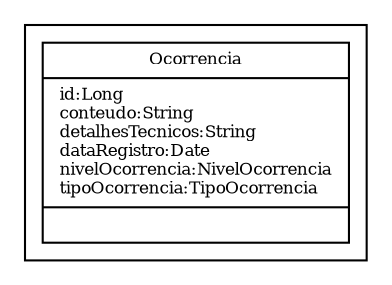 digraph G{
fontname = "Times-Roman"
fontsize = 8

node [
        fontname = "Times-Roman"
        fontsize = 8
        shape = "record"
]

edge [
        fontname = "Times-Roman"
        fontsize = 8
]

subgraph clusterHISTORICO_DE_OCORRENCIAS
{
Ocorrencia [label = "{Ocorrencia|id:Long\lconteudo:String\ldetalhesTecnicos:String\ldataRegistro:Date\lnivelOcorrencia:NivelOcorrencia\ltipoOcorrencia:TipoOcorrencia\l|\l}"]
}
}
